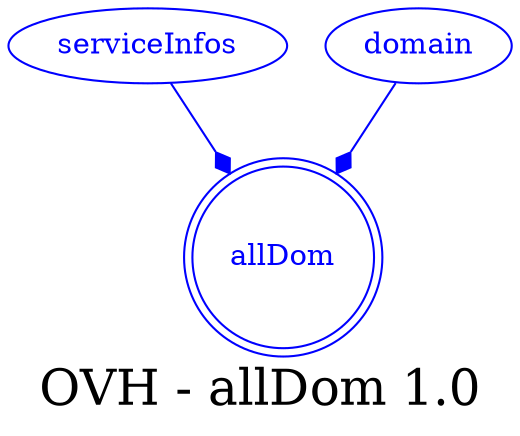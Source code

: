 digraph LexiconGraph {
graph[label="OVH - allDom 1.0", fontsize=24]
splines=true
"allDom" [color=blue, fontcolor=blue, shape=doublecircle]
"serviceInfos" -> "allDom" [color=blue, fontcolor=blue, arrowhead=diamond, arrowtail=none]
"serviceInfos" [color=blue, fontcolor=blue, shape=ellipse]
"domain" -> "allDom" [color=blue, fontcolor=blue, arrowhead=diamond, arrowtail=none]
"domain" [color=blue, fontcolor=blue, shape=ellipse]
}
